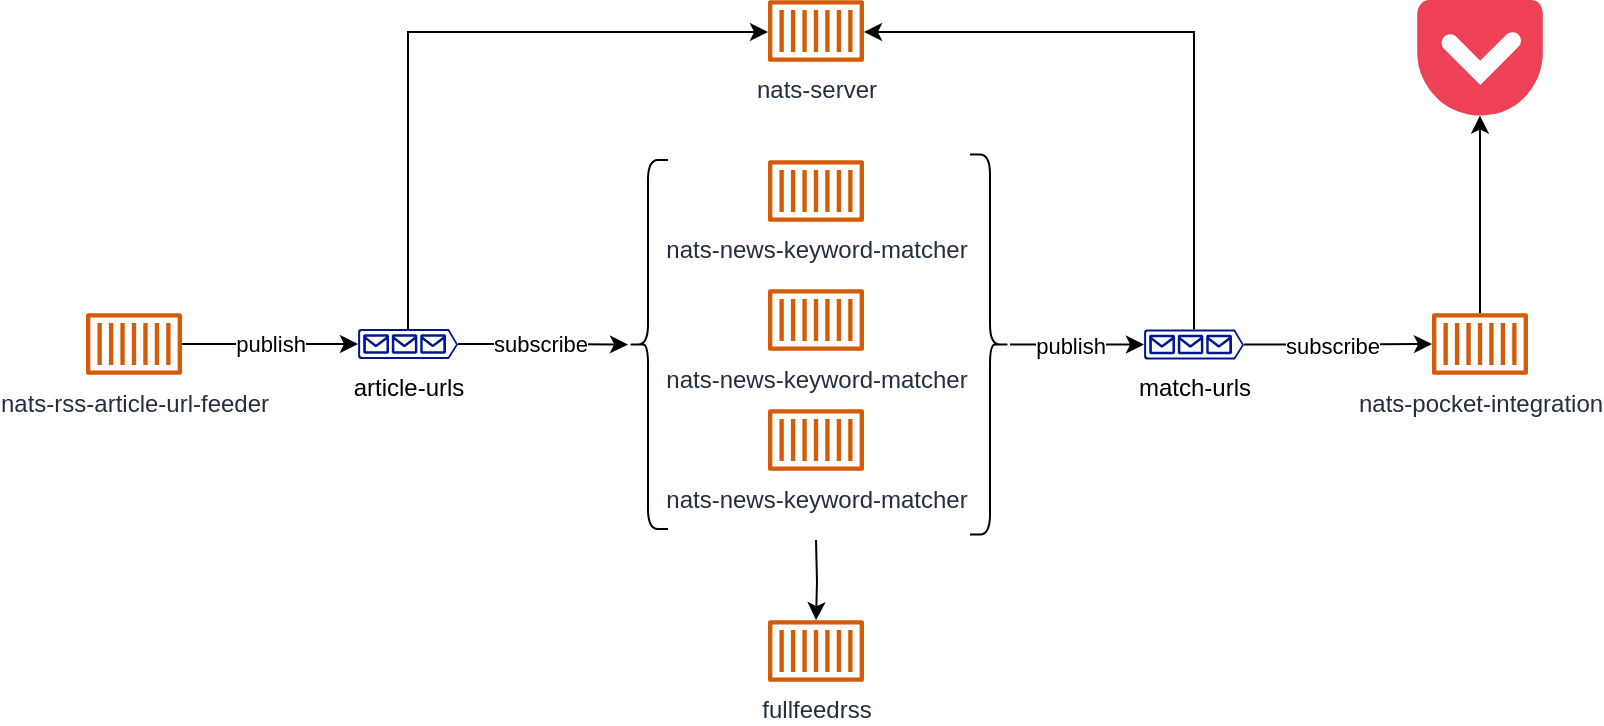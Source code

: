 <mxfile version="19.0.3" type="device"><diagram id="Yfbx8rVYjcb8BNsT8ME1" name="Page-1"><mxGraphModel dx="2091" dy="743" grid="1" gridSize="10" guides="1" tooltips="1" connect="1" arrows="1" fold="1" page="1" pageScale="1" pageWidth="1169" pageHeight="827" math="0" shadow="0"><root><mxCell id="0"/><mxCell id="1" parent="0"/><mxCell id="3aO3Zq7IsuRw8pjfxn2K-10" value="" style="edgeStyle=orthogonalEdgeStyle;rounded=0;orthogonalLoop=1;jettySize=auto;html=1;" edge="1" parent="1" source="3aO3Zq7IsuRw8pjfxn2K-2" target="3aO3Zq7IsuRw8pjfxn2K-9"><mxGeometry relative="1" as="geometry"/></mxCell><mxCell id="3aO3Zq7IsuRw8pjfxn2K-22" value="subscribe" style="edgeLabel;html=1;align=center;verticalAlign=middle;resizable=0;points=[];" vertex="1" connectable="0" parent="3aO3Zq7IsuRw8pjfxn2K-10"><mxGeometry x="-0.038" y="2" relative="1" as="geometry"><mxPoint y="2" as="offset"/></mxGeometry></mxCell><mxCell id="3aO3Zq7IsuRw8pjfxn2K-32" style="edgeStyle=orthogonalEdgeStyle;rounded=0;orthogonalLoop=1;jettySize=auto;html=1;" edge="1" parent="1" source="3aO3Zq7IsuRw8pjfxn2K-2" target="3aO3Zq7IsuRw8pjfxn2K-30"><mxGeometry relative="1" as="geometry"><Array as="points"><mxPoint x="79" y="36"/></Array></mxGeometry></mxCell><mxCell id="3aO3Zq7IsuRw8pjfxn2K-2" value="article-urls" style="sketch=0;aspect=fixed;pointerEvents=1;shadow=0;dashed=0;html=1;strokeColor=none;labelPosition=center;verticalLabelPosition=bottom;verticalAlign=top;align=center;fillColor=#00188D;shape=mxgraph.azure.queue_generic" vertex="1" parent="1"><mxGeometry x="54" y="184.5" width="50" height="15" as="geometry"/></mxCell><mxCell id="3aO3Zq7IsuRw8pjfxn2K-5" value="publish" style="edgeStyle=orthogonalEdgeStyle;rounded=0;orthogonalLoop=1;jettySize=auto;html=1;" edge="1" parent="1" source="3aO3Zq7IsuRw8pjfxn2K-4" target="3aO3Zq7IsuRw8pjfxn2K-2"><mxGeometry relative="1" as="geometry"/></mxCell><mxCell id="3aO3Zq7IsuRw8pjfxn2K-4" value="nats-rss-article-url-feeder" style="sketch=0;outlineConnect=0;fontColor=#232F3E;gradientColor=none;fillColor=#D45B07;strokeColor=none;dashed=0;verticalLabelPosition=bottom;verticalAlign=top;align=center;html=1;fontSize=12;fontStyle=0;aspect=fixed;pointerEvents=1;shape=mxgraph.aws4.container_1;" vertex="1" parent="1"><mxGeometry x="-82" y="176.5" width="48" height="31" as="geometry"/></mxCell><mxCell id="3aO3Zq7IsuRw8pjfxn2K-7" value="nats-news-keyword-matcher" style="sketch=0;outlineConnect=0;fontColor=#232F3E;gradientColor=none;fillColor=#D45B07;strokeColor=none;dashed=0;verticalLabelPosition=bottom;verticalAlign=top;align=center;html=1;fontSize=12;fontStyle=0;aspect=fixed;pointerEvents=1;shape=mxgraph.aws4.container_1;" vertex="1" parent="1"><mxGeometry x="259" y="100" width="48" height="31" as="geometry"/></mxCell><mxCell id="3aO3Zq7IsuRw8pjfxn2K-9" value="" style="shape=curlyBracket;whiteSpace=wrap;html=1;rounded=1;" vertex="1" parent="1"><mxGeometry x="189" y="100" width="20" height="184.5" as="geometry"/></mxCell><mxCell id="3aO3Zq7IsuRw8pjfxn2K-11" value="nats-news-keyword-matcher" style="sketch=0;outlineConnect=0;fontColor=#232F3E;gradientColor=none;fillColor=#D45B07;strokeColor=none;dashed=0;verticalLabelPosition=bottom;verticalAlign=top;align=center;html=1;fontSize=12;fontStyle=0;aspect=fixed;pointerEvents=1;shape=mxgraph.aws4.container_1;" vertex="1" parent="1"><mxGeometry x="259" y="164.5" width="48" height="31" as="geometry"/></mxCell><mxCell id="3aO3Zq7IsuRw8pjfxn2K-27" value="" style="edgeStyle=orthogonalEdgeStyle;rounded=0;orthogonalLoop=1;jettySize=auto;html=1;" edge="1" parent="1" target="3aO3Zq7IsuRw8pjfxn2K-25"><mxGeometry relative="1" as="geometry"><mxPoint x="283" y="290" as="sourcePoint"/></mxGeometry></mxCell><mxCell id="3aO3Zq7IsuRw8pjfxn2K-12" value="nats-news-keyword-matcher" style="sketch=0;outlineConnect=0;fontColor=#232F3E;gradientColor=none;fillColor=#D45B07;strokeColor=none;dashed=0;verticalLabelPosition=bottom;verticalAlign=top;align=center;html=1;fontSize=12;fontStyle=0;aspect=fixed;pointerEvents=1;shape=mxgraph.aws4.container_1;" vertex="1" parent="1"><mxGeometry x="259" y="224.5" width="48" height="31" as="geometry"/></mxCell><mxCell id="3aO3Zq7IsuRw8pjfxn2K-16" value="" style="edgeStyle=orthogonalEdgeStyle;rounded=0;orthogonalLoop=1;jettySize=auto;html=1;" edge="1" parent="1" source="3aO3Zq7IsuRw8pjfxn2K-14" target="3aO3Zq7IsuRw8pjfxn2K-15"><mxGeometry relative="1" as="geometry"/></mxCell><mxCell id="3aO3Zq7IsuRw8pjfxn2K-23" value="publish" style="edgeLabel;html=1;align=center;verticalAlign=middle;resizable=0;points=[];" vertex="1" connectable="0" parent="3aO3Zq7IsuRw8pjfxn2K-16"><mxGeometry x="-0.383" y="-1" relative="1" as="geometry"><mxPoint x="9" y="-1" as="offset"/></mxGeometry></mxCell><mxCell id="3aO3Zq7IsuRw8pjfxn2K-14" value="" style="shape=curlyBracket;whiteSpace=wrap;html=1;rounded=1;flipH=1;" vertex="1" parent="1"><mxGeometry x="360" y="97.25" width="20" height="190" as="geometry"/></mxCell><mxCell id="3aO3Zq7IsuRw8pjfxn2K-20" value="" style="edgeStyle=orthogonalEdgeStyle;rounded=0;orthogonalLoop=1;jettySize=auto;html=1;" edge="1" parent="1" source="3aO3Zq7IsuRw8pjfxn2K-15" target="3aO3Zq7IsuRw8pjfxn2K-19"><mxGeometry relative="1" as="geometry"/></mxCell><mxCell id="3aO3Zq7IsuRw8pjfxn2K-24" value="subscribe" style="edgeLabel;html=1;align=center;verticalAlign=middle;resizable=0;points=[];" vertex="1" connectable="0" parent="3aO3Zq7IsuRw8pjfxn2K-20"><mxGeometry x="-0.286" relative="1" as="geometry"><mxPoint x="10" as="offset"/></mxGeometry></mxCell><mxCell id="3aO3Zq7IsuRw8pjfxn2K-33" style="edgeStyle=orthogonalEdgeStyle;rounded=0;orthogonalLoop=1;jettySize=auto;html=1;" edge="1" parent="1" source="3aO3Zq7IsuRw8pjfxn2K-15" target="3aO3Zq7IsuRw8pjfxn2K-30"><mxGeometry relative="1" as="geometry"><Array as="points"><mxPoint x="472" y="36"/></Array></mxGeometry></mxCell><mxCell id="3aO3Zq7IsuRw8pjfxn2K-15" value="match-urls" style="sketch=0;aspect=fixed;pointerEvents=1;shadow=0;dashed=0;html=1;strokeColor=none;labelPosition=center;verticalLabelPosition=bottom;verticalAlign=top;align=center;fillColor=#00188D;shape=mxgraph.azure.queue_generic" vertex="1" parent="1"><mxGeometry x="447" y="184.75" width="50" height="15" as="geometry"/></mxCell><mxCell id="3aO3Zq7IsuRw8pjfxn2K-29" value="" style="edgeStyle=orthogonalEdgeStyle;rounded=0;orthogonalLoop=1;jettySize=auto;html=1;" edge="1" parent="1" source="3aO3Zq7IsuRw8pjfxn2K-19" target="3aO3Zq7IsuRw8pjfxn2K-28"><mxGeometry relative="1" as="geometry"/></mxCell><mxCell id="3aO3Zq7IsuRw8pjfxn2K-19" value="nats-pocket-integration" style="sketch=0;outlineConnect=0;fontColor=#232F3E;gradientColor=none;fillColor=#D45B07;strokeColor=none;dashed=0;verticalLabelPosition=bottom;verticalAlign=top;align=center;html=1;fontSize=12;fontStyle=0;aspect=fixed;pointerEvents=1;shape=mxgraph.aws4.container_1;" vertex="1" parent="1"><mxGeometry x="591" y="176.5" width="48" height="31" as="geometry"/></mxCell><mxCell id="3aO3Zq7IsuRw8pjfxn2K-25" value="fullfeedrss" style="sketch=0;outlineConnect=0;fontColor=#232F3E;gradientColor=none;fillColor=#D45B07;strokeColor=none;dashed=0;verticalLabelPosition=bottom;verticalAlign=top;align=center;html=1;fontSize=12;fontStyle=0;aspect=fixed;pointerEvents=1;shape=mxgraph.aws4.container_1;" vertex="1" parent="1"><mxGeometry x="259" y="330" width="48" height="31" as="geometry"/></mxCell><mxCell id="3aO3Zq7IsuRw8pjfxn2K-28" value="" style="dashed=0;outlineConnect=0;html=1;align=center;labelPosition=center;verticalLabelPosition=bottom;verticalAlign=top;shape=mxgraph.weblogos.pocket;fillColor=#EE4056;strokeColor=none" vertex="1" parent="1"><mxGeometry x="583.6" y="20" width="62.8" height="57.8" as="geometry"/></mxCell><mxCell id="3aO3Zq7IsuRw8pjfxn2K-30" value="nats-server" style="sketch=0;outlineConnect=0;fontColor=#232F3E;gradientColor=none;fillColor=#D45B07;strokeColor=none;dashed=0;verticalLabelPosition=bottom;verticalAlign=top;align=center;html=1;fontSize=12;fontStyle=0;aspect=fixed;pointerEvents=1;shape=mxgraph.aws4.container_1;" vertex="1" parent="1"><mxGeometry x="259" y="20" width="48" height="31" as="geometry"/></mxCell></root></mxGraphModel></diagram></mxfile>